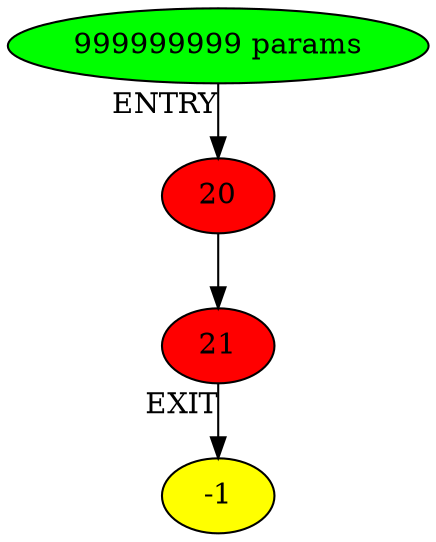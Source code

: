 digraph testName {
0 [label="20" , fillcolor = red, style = filled];
1 [label="21" , fillcolor = red, style = filled];
0 -> 1;
-2 -> 0[xlabel="ENTRY"];
1 -> -1[xlabel="EXIT"];
-2 [fillcolor = green, style = filled]-1 [fillcolor= yellow, style = filled] -2 [label="999999999 params"];
}
